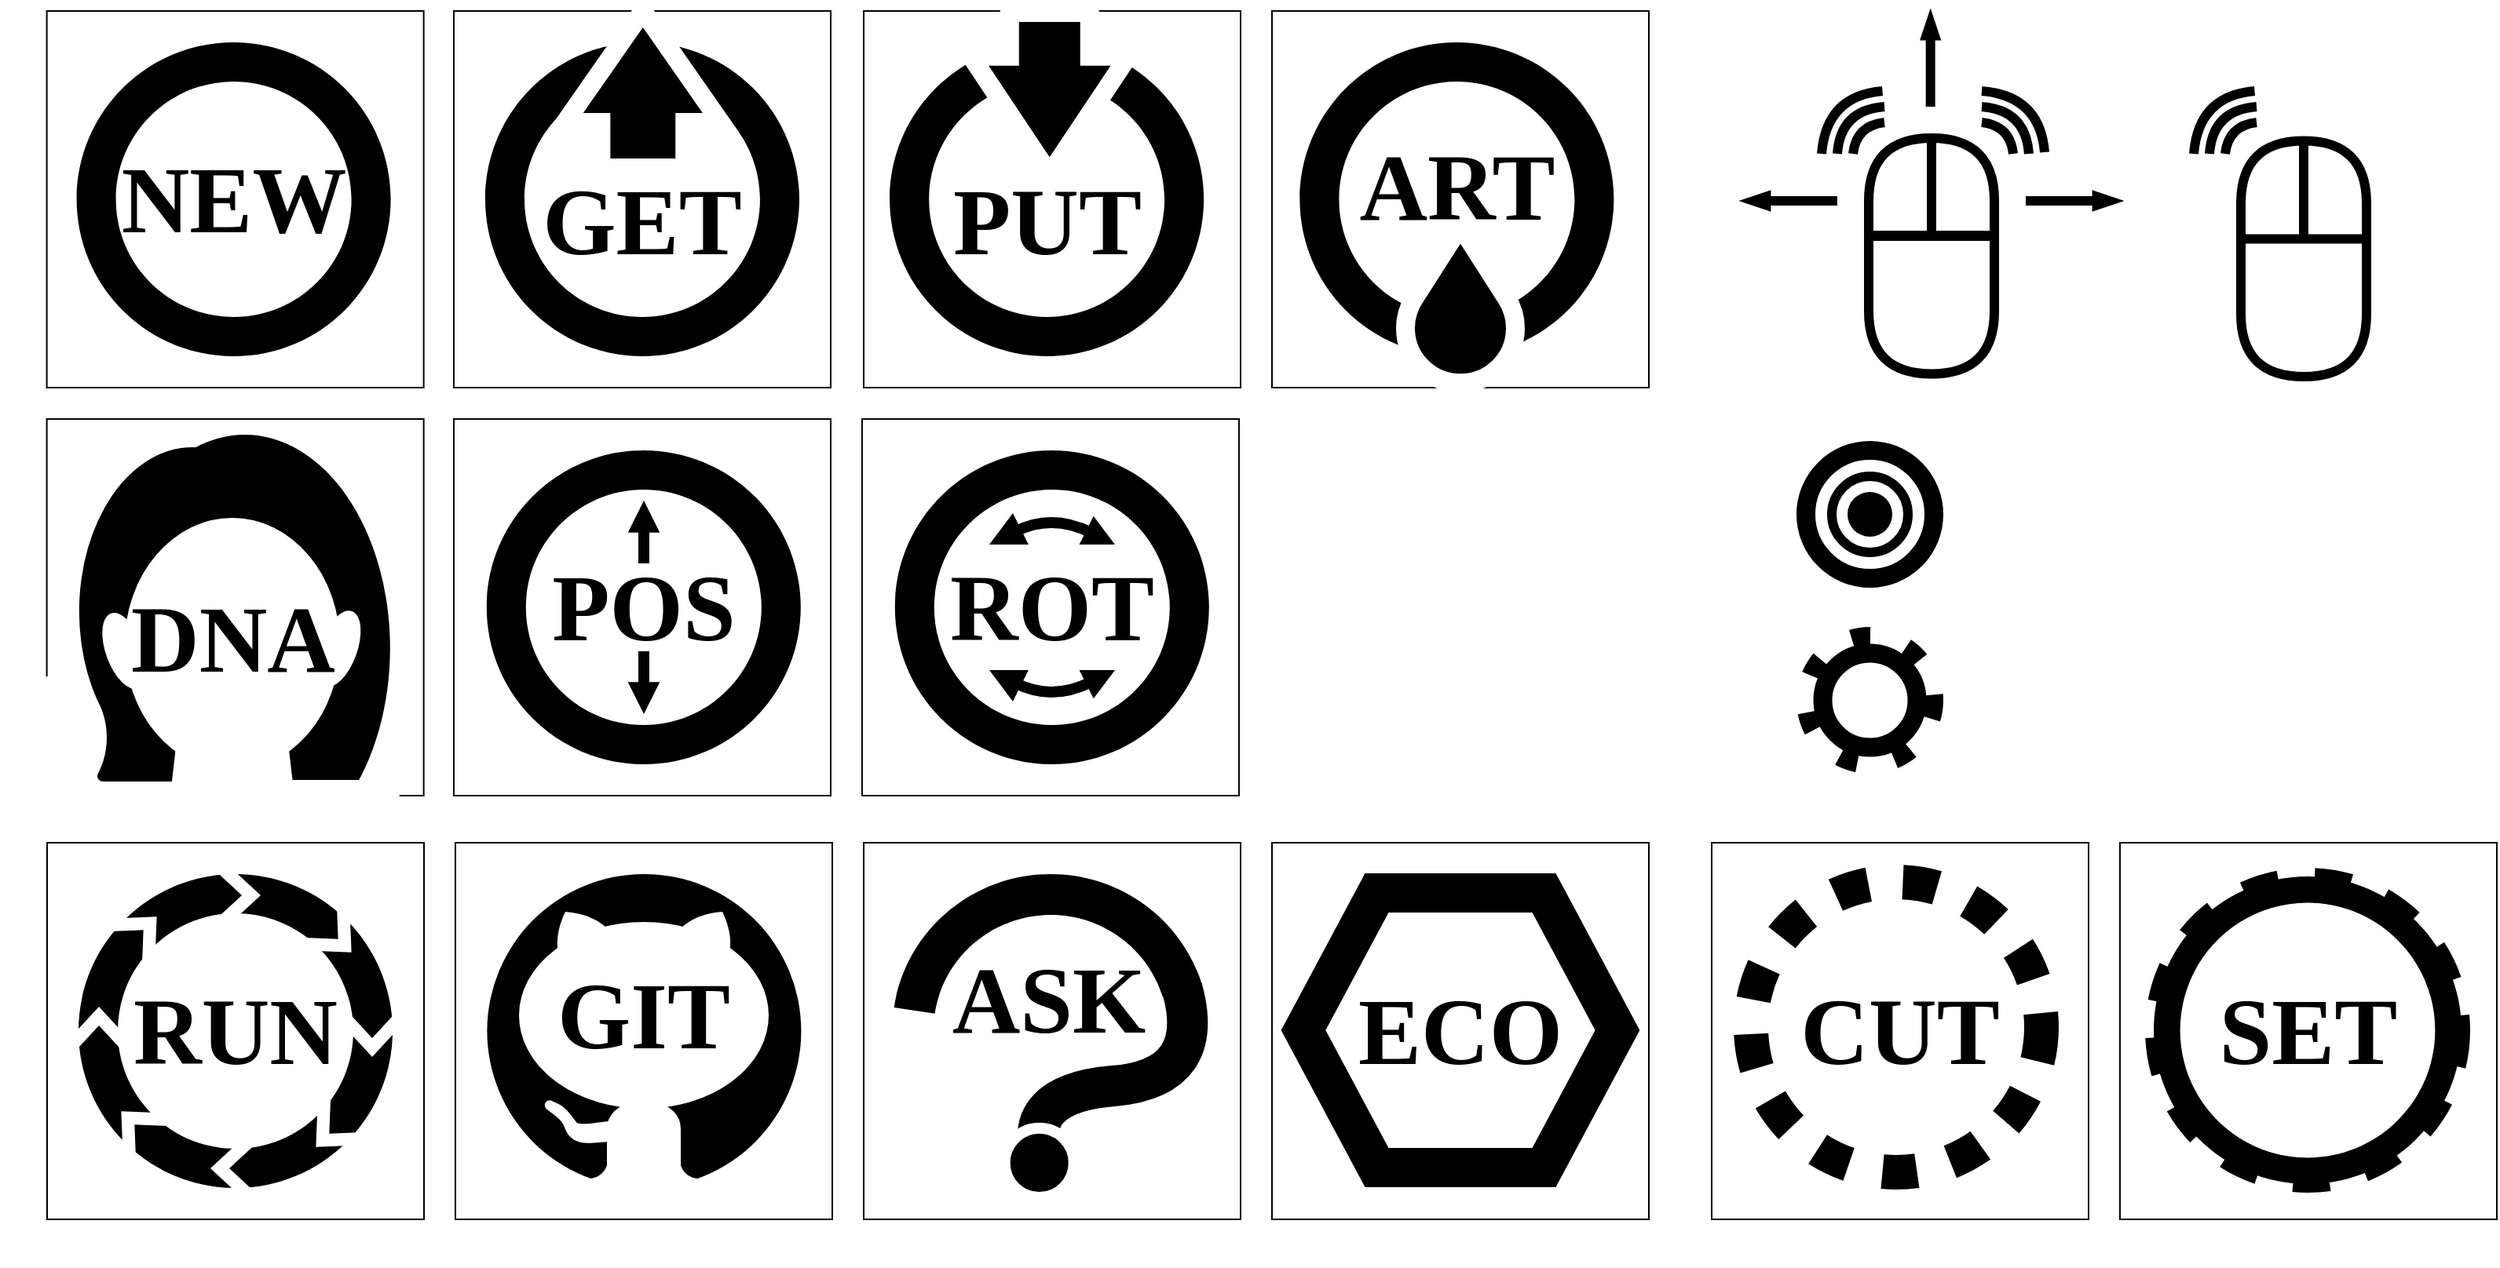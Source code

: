 <mxfile version="23.1.5" type="device">
  <diagram id="iyKAPps9XD8DUqbCGZKK" name="Page-1">
    <mxGraphModel dx="2625" dy="1573" grid="1" gridSize="10" guides="1" tooltips="1" connect="1" arrows="1" fold="1" page="1" pageScale="1" pageWidth="1100" pageHeight="850" math="0" shadow="0">
      <root>
        <mxCell id="0" />
        <mxCell id="1" parent="0" />
        <mxCell id="78xYBILhSkzJX-aCT1t_-176" value="" style="rounded=0;whiteSpace=wrap;html=1;connectable=0;allowArrows=0;" parent="1" vertex="1">
          <mxGeometry x="820" y="570" width="240" height="240" as="geometry" />
        </mxCell>
        <mxCell id="78xYBILhSkzJX-aCT1t_-168" value="" style="rounded=0;whiteSpace=wrap;html=1;connectable=0;allowArrows=0;" parent="1" vertex="1">
          <mxGeometry x="560" y="570" width="240" height="240" as="geometry" />
        </mxCell>
        <mxCell id="78xYBILhSkzJX-aCT1t_-75" value="" style="rounded=0;whiteSpace=wrap;html=1;connectable=0;allowArrows=0;" parent="1" vertex="1">
          <mxGeometry x="298.99" y="300" width="240" height="240" as="geometry" />
        </mxCell>
        <mxCell id="78xYBILhSkzJX-aCT1t_-52" value="" style="rounded=0;whiteSpace=wrap;html=1;" parent="1" vertex="1">
          <mxGeometry x="39.81" y="300" width="240" height="240" as="geometry" />
        </mxCell>
        <mxCell id="aBbHcYBrg9OmGWN5kMYm-117" value="" style="rounded=0;whiteSpace=wrap;html=1;align=center;verticalAlign=middle;fontFamily=Helvetica;fontSize=12;" parent="1" vertex="1">
          <mxGeometry x="560" y="40" width="240" height="240" as="geometry" />
        </mxCell>
        <mxCell id="aBbHcYBrg9OmGWN5kMYm-116" value="" style="rounded=0;whiteSpace=wrap;html=1;align=center;verticalAlign=middle;fontFamily=Helvetica;fontSize=12;" parent="1" vertex="1">
          <mxGeometry x="298.99" y="40" width="240" height="240" as="geometry" />
        </mxCell>
        <mxCell id="aBbHcYBrg9OmGWN5kMYm-115" value="" style="rounded=0;whiteSpace=wrap;html=1;" parent="1" vertex="1">
          <mxGeometry x="39.81" y="40" width="240" height="240" as="geometry" />
        </mxCell>
        <mxCell id="UxLvZluXdFBQYqyu3XN_-2" value="" style="ellipse;whiteSpace=wrap;html=1;aspect=fixed;fillColor=default;" parent="1" vertex="1">
          <mxGeometry x="78.81" y="80" width="160" height="160" as="geometry" />
        </mxCell>
        <mxCell id="UxLvZluXdFBQYqyu3XN_-3" value="" style="ellipse;whiteSpace=wrap;html=1;aspect=fixed;" parent="1" vertex="1">
          <mxGeometry x="339.9" y="80" width="160" height="160" as="geometry" />
        </mxCell>
        <mxCell id="UxLvZluXdFBQYqyu3XN_-4" value="" style="ellipse;whiteSpace=wrap;html=1;aspect=fixed;" parent="1" vertex="1">
          <mxGeometry x="596.57" y="80" width="160" height="160" as="geometry" />
        </mxCell>
        <mxCell id="aBbHcYBrg9OmGWN5kMYm-20" value="" style="verticalLabelPosition=bottom;verticalAlign=top;html=1;shape=mxgraph.basic.donut;dx=25;fillColor=#000000;strokeColor=none;" parent="1" vertex="1">
          <mxGeometry x="58.81" y="60" width="200" height="200" as="geometry" />
        </mxCell>
        <mxCell id="aBbHcYBrg9OmGWN5kMYm-21" value="" style="verticalLabelPosition=bottom;verticalAlign=top;html=1;shape=mxgraph.basic.donut;dx=25;fillColor=#000000;strokeColor=none;" parent="1" vertex="1">
          <mxGeometry x="318.99" y="60" width="200" height="200" as="geometry" />
        </mxCell>
        <mxCell id="aBbHcYBrg9OmGWN5kMYm-22" value="" style="verticalLabelPosition=bottom;verticalAlign=top;html=1;shape=mxgraph.basic.donut;dx=25;fillColor=#000000;strokeColor=none;" parent="1" vertex="1">
          <mxGeometry x="576.57" y="60" width="200" height="200" as="geometry" />
        </mxCell>
        <mxCell id="aBbHcYBrg9OmGWN5kMYm-23" value="" style="html=1;shadow=0;dashed=0;align=center;verticalAlign=middle;shape=mxgraph.arrows2.arrow;dy=0.46;dx=71;direction=north;notch=0;strokeColor=#FFFFFF;fillColor=#000000;strokeWidth=12;" parent="1" vertex="1">
          <mxGeometry x="369.9" y="40" width="99" height="100" as="geometry" />
        </mxCell>
        <mxCell id="aBbHcYBrg9OmGWN5kMYm-24" value="&lt;font style=&quot;font-size: 60px;&quot; face=&quot;Candara&quot;&gt;N&lt;/font&gt;&lt;font style=&quot;font-size: 60px;&quot; face=&quot;Candara&quot;&gt;E&lt;/font&gt;&lt;font style=&quot;font-size: 60px;&quot; face=&quot;Candara&quot;&gt;W&lt;/font&gt;" style="text;html=1;align=center;verticalAlign=middle;whiteSpace=wrap;rounded=0;fontStyle=1;fontSize=60;connectable=0;allowArrows=0;labelBackgroundColor=none;fillColor=none;" parent="1" vertex="1">
          <mxGeometry x="58.81" y="100" width="200" height="120" as="geometry" />
        </mxCell>
        <mxCell id="aBbHcYBrg9OmGWN5kMYm-26" value="&lt;font style=&quot;font-size: 60px;&quot; face=&quot;Candara&quot;&gt;PUT&lt;/font&gt;" style="text;html=1;align=center;verticalAlign=middle;whiteSpace=wrap;rounded=0;fontStyle=1;fontSize=60;connectable=0;allowArrows=0;labelBackgroundColor=none;fillColor=none;labelBorderColor=none;" parent="1" vertex="1">
          <mxGeometry x="576.57" y="114" width="200" height="120" as="geometry" />
        </mxCell>
        <mxCell id="aBbHcYBrg9OmGWN5kMYm-30" value="" style="html=1;shadow=0;dashed=0;align=center;verticalAlign=middle;shape=mxgraph.arrows2.arrow;dy=0.49;dx=75.11;direction=north;notch=0;strokeColor=#FFFFFF;fillColor=#000000;strokeWidth=12;rotation=-180;perimeterSpacing=0;" parent="1" vertex="1">
          <mxGeometry x="628.38" y="41" width="100" height="103" as="geometry" />
        </mxCell>
        <mxCell id="aBbHcYBrg9OmGWN5kMYm-39" value="" style="verticalLabelPosition=bottom;verticalAlign=top;html=1;shape=mxgraph.basic.donut;dx=25;fillColor=#000000;strokeColor=none;" parent="1" vertex="1">
          <mxGeometry x="319.9" y="320" width="200" height="200" as="geometry" />
        </mxCell>
        <mxCell id="aBbHcYBrg9OmGWN5kMYm-40" value="&lt;font style=&quot;font-size: 60px;&quot; face=&quot;Candara&quot;&gt;POS&lt;/font&gt;" style="text;html=1;align=center;verticalAlign=middle;whiteSpace=wrap;rounded=0;fontStyle=1;fontSize=60;connectable=0;allowArrows=0;labelBackgroundColor=none;fillColor=none;labelBorderColor=none;" parent="1" vertex="1">
          <mxGeometry x="320" y="360" width="200" height="120" as="geometry" />
        </mxCell>
        <mxCell id="aBbHcYBrg9OmGWN5kMYm-45" value="&lt;font style=&quot;font-size: 60px;&quot; face=&quot;Candara&quot;&gt;ECO&lt;/font&gt;" style="text;html=1;align=center;verticalAlign=middle;whiteSpace=wrap;rounded=0;fontStyle=1;fontSize=60;connectable=0;allowArrows=0;labelBackgroundColor=none;fillColor=none;labelBorderColor=none;" parent="1" vertex="1">
          <mxGeometry x="840.0" y="629.5" width="200" height="120" as="geometry" />
        </mxCell>
        <mxCell id="aBbHcYBrg9OmGWN5kMYm-92" value="&lt;font style=&quot;font-size: 60px;&quot; face=&quot;Candara&quot;&gt;ASK&lt;/font&gt;" style="text;html=1;align=center;verticalAlign=middle;whiteSpace=wrap;rounded=0;fontStyle=1;fontSize=60;connectable=0;allowArrows=0;labelBackgroundColor=none;fillColor=none;labelBorderColor=none;" parent="1" vertex="1">
          <mxGeometry x="577.5" y="610" width="200" height="120" as="geometry" />
        </mxCell>
        <mxCell id="aBbHcYBrg9OmGWN5kMYm-96" value="" style="verticalLabelPosition=bottom;verticalAlign=top;html=1;shape=mxgraph.basic.partConcEllipse;startAngle=0.774;endAngle=0.203;arcWidth=0.26;fillColor=#000000;strokeColor=none;" parent="1" vertex="1">
          <mxGeometry x="578.19" y="590" width="201.81" height="200" as="geometry" />
        </mxCell>
        <mxCell id="8k7eQHkjQcCItxXl_anq-2" value="" style="shape=delay;whiteSpace=wrap;html=1;rotation=-90;strokeWidth=6;opacity=20;" parent="1" vertex="1">
          <mxGeometry x="1208.75" y="112.25" width="62.5" height="80" as="geometry" />
        </mxCell>
        <mxCell id="8k7eQHkjQcCItxXl_anq-3" value="" style="shape=delay;whiteSpace=wrap;html=1;rotation=90;strokeWidth=6;opacity=20;" parent="1" vertex="1">
          <mxGeometry x="1195.84" y="187.1" width="88.32" height="80" as="geometry" />
        </mxCell>
        <mxCell id="8k7eQHkjQcCItxXl_anq-4" value="" style="endArrow=none;html=1;rounded=0;exitX=1;exitY=0.5;exitDx=0;exitDy=0;entryX=0;entryY=0.5;entryDx=0;entryDy=0;strokeWidth=6;" parent="1" source="8k7eQHkjQcCItxXl_anq-2" target="8k7eQHkjQcCItxXl_anq-2" edge="1">
          <mxGeometry width="50" height="50" relative="1" as="geometry">
            <mxPoint x="1240" y="71" as="sourcePoint" />
            <mxPoint x="1290" y="21" as="targetPoint" />
          </mxGeometry>
        </mxCell>
        <mxCell id="8k7eQHkjQcCItxXl_anq-5" value="" style="endArrow=blockThin;html=1;rounded=0;strokeWidth=6;endSize=2;startSize=2;endFill=1;" parent="1" edge="1">
          <mxGeometry width="50" height="50" relative="1" as="geometry">
            <mxPoint x="1180" y="161" as="sourcePoint" />
            <mxPoint x="1120" y="161" as="targetPoint" />
          </mxGeometry>
        </mxCell>
        <mxCell id="8k7eQHkjQcCItxXl_anq-6" value="" style="endArrow=blockThin;html=1;rounded=0;strokeWidth=6;endSize=2;startSize=2;endFill=1;" parent="1" edge="1">
          <mxGeometry width="50" height="50" relative="1" as="geometry">
            <mxPoint x="1300" y="161" as="sourcePoint" />
            <mxPoint x="1360" y="161" as="targetPoint" />
          </mxGeometry>
        </mxCell>
        <mxCell id="8k7eQHkjQcCItxXl_anq-7" value="" style="endArrow=blockThin;html=1;rounded=0;strokeWidth=6;endSize=2;startSize=2;endFill=1;" parent="1" edge="1">
          <mxGeometry width="50" height="50" relative="1" as="geometry">
            <mxPoint x="1239.33" y="101" as="sourcePoint" />
            <mxPoint x="1239.33" y="41" as="targetPoint" />
          </mxGeometry>
        </mxCell>
        <mxCell id="8k7eQHkjQcCItxXl_anq-8" value="" style="shape=delay;whiteSpace=wrap;html=1;rotation=90;strokeWidth=6;" parent="1" vertex="1">
          <mxGeometry x="1432.84" y="188.85" width="88.32" height="80" as="geometry" />
        </mxCell>
        <mxCell id="8k7eQHkjQcCItxXl_anq-9" value="" style="shape=delay;whiteSpace=wrap;html=1;rotation=-90;strokeWidth=6;" parent="1" vertex="1">
          <mxGeometry x="1445.75" y="114.0" width="62.5" height="80" as="geometry" />
        </mxCell>
        <mxCell id="8k7eQHkjQcCItxXl_anq-10" value="" style="endArrow=none;html=1;rounded=0;exitX=1;exitY=0.5;exitDx=0;exitDy=0;entryX=0;entryY=0.5;entryDx=0;entryDy=0;strokeWidth=6;" parent="1" source="8k7eQHkjQcCItxXl_anq-9" target="8k7eQHkjQcCItxXl_anq-9" edge="1">
          <mxGeometry width="50" height="50" relative="1" as="geometry">
            <mxPoint x="1477" y="72.75" as="sourcePoint" />
            <mxPoint x="1527" y="22.75" as="targetPoint" />
          </mxGeometry>
        </mxCell>
        <mxCell id="8k7eQHkjQcCItxXl_anq-16" value="" style="group" parent="1" vertex="1" connectable="0">
          <mxGeometry x="1173" y="94" width="19" height="19" as="geometry" />
        </mxCell>
        <mxCell id="8k7eQHkjQcCItxXl_anq-11" value="" style="endArrow=none;html=1;rounded=0;curved=1;strokeWidth=6;" parent="8k7eQHkjQcCItxXl_anq-16" edge="1">
          <mxGeometry width="50" height="50" relative="1" as="geometry">
            <mxPoint x="7" y="37" as="sourcePoint" />
            <mxPoint x="37" y="7" as="targetPoint" />
            <Array as="points">
              <mxPoint x="9" y="9" />
            </Array>
          </mxGeometry>
        </mxCell>
        <mxCell id="8k7eQHkjQcCItxXl_anq-12" value="" style="endArrow=none;html=1;rounded=0;curved=1;strokeWidth=6;" parent="8k7eQHkjQcCItxXl_anq-16" edge="1">
          <mxGeometry width="50" height="50" relative="1" as="geometry">
            <mxPoint x="-3" y="37" as="sourcePoint" />
            <mxPoint x="35.75" y="-3" as="targetPoint" />
            <Array as="points">
              <mxPoint />
            </Array>
          </mxGeometry>
        </mxCell>
        <mxCell id="8k7eQHkjQcCItxXl_anq-13" value="" style="endArrow=none;html=1;rounded=0;curved=1;strokeWidth=6;" parent="8k7eQHkjQcCItxXl_anq-16" edge="1">
          <mxGeometry width="50" height="50" relative="1" as="geometry">
            <mxPoint x="17" y="37" as="sourcePoint" />
            <mxPoint x="37" y="17" as="targetPoint" />
            <Array as="points">
              <mxPoint x="19" y="19" />
            </Array>
          </mxGeometry>
        </mxCell>
        <mxCell id="8k7eQHkjQcCItxXl_anq-17" value="" style="group" parent="1" vertex="1" connectable="0">
          <mxGeometry x="1410" y="94.0" width="19" height="19" as="geometry" />
        </mxCell>
        <mxCell id="8k7eQHkjQcCItxXl_anq-18" value="" style="endArrow=none;html=1;rounded=0;curved=1;strokeWidth=6;" parent="8k7eQHkjQcCItxXl_anq-17" edge="1">
          <mxGeometry width="50" height="50" relative="1" as="geometry">
            <mxPoint x="7" y="37" as="sourcePoint" />
            <mxPoint x="37" y="7" as="targetPoint" />
            <Array as="points">
              <mxPoint x="9" y="9" />
            </Array>
          </mxGeometry>
        </mxCell>
        <mxCell id="8k7eQHkjQcCItxXl_anq-19" value="" style="endArrow=none;html=1;rounded=0;curved=1;strokeWidth=6;" parent="8k7eQHkjQcCItxXl_anq-17" edge="1">
          <mxGeometry width="50" height="50" relative="1" as="geometry">
            <mxPoint x="-3" y="37" as="sourcePoint" />
            <mxPoint x="35.75" y="-3" as="targetPoint" />
            <Array as="points">
              <mxPoint />
            </Array>
          </mxGeometry>
        </mxCell>
        <mxCell id="8k7eQHkjQcCItxXl_anq-20" value="" style="endArrow=none;html=1;rounded=0;curved=1;strokeWidth=6;" parent="8k7eQHkjQcCItxXl_anq-17" edge="1">
          <mxGeometry width="50" height="50" relative="1" as="geometry">
            <mxPoint x="17" y="37" as="sourcePoint" />
            <mxPoint x="37" y="17" as="targetPoint" />
            <Array as="points">
              <mxPoint x="19" y="19" />
            </Array>
          </mxGeometry>
        </mxCell>
        <mxCell id="8k7eQHkjQcCItxXl_anq-21" value="" style="group;rotation=90;" parent="1" vertex="1" connectable="0">
          <mxGeometry x="1290" y="94" width="19" height="19" as="geometry" />
        </mxCell>
        <mxCell id="8k7eQHkjQcCItxXl_anq-22" value="" style="endArrow=none;html=1;rounded=0;curved=1;strokeWidth=6;" parent="8k7eQHkjQcCItxXl_anq-21" edge="1">
          <mxGeometry width="50" height="50" relative="1" as="geometry">
            <mxPoint x="-18" y="7" as="sourcePoint" />
            <mxPoint x="12" y="37" as="targetPoint" />
            <Array as="points">
              <mxPoint x="10" y="9" />
            </Array>
          </mxGeometry>
        </mxCell>
        <mxCell id="8k7eQHkjQcCItxXl_anq-23" value="" style="endArrow=none;html=1;rounded=0;curved=1;strokeWidth=6;" parent="8k7eQHkjQcCItxXl_anq-21" edge="1">
          <mxGeometry width="50" height="50" relative="1" as="geometry">
            <mxPoint x="-18" y="-3" as="sourcePoint" />
            <mxPoint x="22" y="36" as="targetPoint" />
            <Array as="points">
              <mxPoint x="19" />
            </Array>
          </mxGeometry>
        </mxCell>
        <mxCell id="8k7eQHkjQcCItxXl_anq-24" value="" style="endArrow=none;html=1;rounded=0;curved=1;strokeWidth=6;" parent="8k7eQHkjQcCItxXl_anq-21" edge="1">
          <mxGeometry width="50" height="50" relative="1" as="geometry">
            <mxPoint x="-18" y="17" as="sourcePoint" />
            <mxPoint x="2" y="37" as="targetPoint" />
            <Array as="points">
              <mxPoint y="19" />
            </Array>
          </mxGeometry>
        </mxCell>
        <mxCell id="D4bUz6gg68zLLNg5UAdJ-1" value="" style="rounded=0;whiteSpace=wrap;html=1;align=center;verticalAlign=middle;fontFamily=Helvetica;fontSize=12;" parent="1" vertex="1">
          <mxGeometry x="820" y="40" width="240" height="240" as="geometry" />
        </mxCell>
        <mxCell id="D4bUz6gg68zLLNg5UAdJ-2" value="" style="ellipse;whiteSpace=wrap;html=1;aspect=fixed;" parent="1" vertex="1">
          <mxGeometry x="857.69" y="80" width="160" height="160" as="geometry" />
        </mxCell>
        <mxCell id="D4bUz6gg68zLLNg5UAdJ-3" value="" style="verticalLabelPosition=bottom;verticalAlign=top;html=1;shape=mxgraph.basic.donut;dx=25;fillColor=#000000;strokeColor=none;" parent="1" vertex="1">
          <mxGeometry x="837.69" y="60" width="200" height="200" as="geometry" />
        </mxCell>
        <mxCell id="aBbHcYBrg9OmGWN5kMYm-25" value="&lt;font style=&quot;font-size: 60px;&quot; face=&quot;Candara&quot;&gt;G&lt;/font&gt;&lt;font style=&quot;font-size: 60px;&quot; face=&quot;Candara&quot;&gt;E&lt;/font&gt;&lt;font style=&quot;font-size: 60px;&quot; face=&quot;Candara&quot;&gt;T&lt;/font&gt;" style="text;html=1;align=center;verticalAlign=middle;whiteSpace=wrap;rounded=0;fontStyle=1;fontSize=60;connectable=0;allowArrows=0;labelBackgroundColor=none;fillColor=none;labelBorderColor=none;" parent="1" vertex="1">
          <mxGeometry x="319.4" y="114" width="200" height="120" as="geometry" />
        </mxCell>
        <mxCell id="78xYBILhSkzJX-aCT1t_-4" value="" style="shape=delay;whiteSpace=wrap;html=1;rotation=-90;strokeWidth=6;fillColor=none;" parent="1" vertex="1">
          <mxGeometry x="1208.75" y="112.25" width="62.5" height="80" as="geometry" />
        </mxCell>
        <mxCell id="78xYBILhSkzJX-aCT1t_-5" value="" style="shape=delay;whiteSpace=wrap;html=1;rotation=90;strokeWidth=6;fillColor=none;" parent="1" vertex="1">
          <mxGeometry x="1195.84" y="187.1" width="88.32" height="80" as="geometry" />
        </mxCell>
        <mxCell id="78xYBILhSkzJX-aCT1t_-74" value="" style="group" parent="1" vertex="1" connectable="0">
          <mxGeometry x="16.0" y="310" width="248.41" height="275" as="geometry" />
        </mxCell>
        <mxCell id="78xYBILhSkzJX-aCT1t_-58" value="" style="ellipse;whiteSpace=wrap;html=1;strokeColor=none;fillColor=#000000;rotation=0;" parent="78xYBILhSkzJX-aCT1t_-74" vertex="1">
          <mxGeometry x="57.41" width="185" height="272" as="geometry" />
        </mxCell>
        <mxCell id="78xYBILhSkzJX-aCT1t_-59" value="" style="ellipse;whiteSpace=wrap;html=1;strokeColor=none;fillColor=#000000;rotation=0;" parent="78xYBILhSkzJX-aCT1t_-74" vertex="1">
          <mxGeometry x="44.41" y="8" width="144" height="209" as="geometry" />
        </mxCell>
        <mxCell id="78xYBILhSkzJX-aCT1t_-60" value="" style="group" parent="78xYBILhSkzJX-aCT1t_-74" vertex="1" connectable="0">
          <mxGeometry x="45.511" y="14.188" width="181.301" height="115.623" as="geometry" />
        </mxCell>
        <mxCell id="78xYBILhSkzJX-aCT1t_-61" value="" style="ellipse;whiteSpace=wrap;html=1;strokeColor=none;fillColor=#000000;rotation=40;" parent="78xYBILhSkzJX-aCT1t_-60" vertex="1">
          <mxGeometry x="24.789" y="8.862" width="35.36" height="90" as="geometry" />
        </mxCell>
        <mxCell id="78xYBILhSkzJX-aCT1t_-62" value="" style="ellipse;whiteSpace=wrap;html=1;strokeColor=none;fillColor=#000000;rotation=-57.5;" parent="78xYBILhSkzJX-aCT1t_-60" vertex="1">
          <mxGeometry x="84.899" y="-8.188" width="53" height="132" as="geometry" />
        </mxCell>
        <mxCell id="78xYBILhSkzJX-aCT1t_-63" value="" style="rounded=0;whiteSpace=wrap;html=1;strokeColor=none;" parent="78xYBILhSkzJX-aCT1t_-74" vertex="1">
          <mxGeometry x="39" y="220" width="209.41" height="55" as="geometry" />
        </mxCell>
        <mxCell id="78xYBILhSkzJX-aCT1t_-64" value="" style="verticalLabelPosition=bottom;verticalAlign=middle;html=1;shape=mxgraph.basic.acute_triangle;dx=0.5;align=center;fontFamily=Helvetica;fontSize=12;fontColor=default;fillColor=#000000;strokeColor=none;" parent="78xYBILhSkzJX-aCT1t_-74" vertex="1">
          <mxGeometry x="43" y="85" width="73.41" height="136" as="geometry" />
        </mxCell>
        <mxCell id="78xYBILhSkzJX-aCT1t_-65" value="" style="group" parent="78xYBILhSkzJX-aCT1t_-74" vertex="1" connectable="0">
          <mxGeometry x="53.412" y="53" width="187.908" height="161" as="geometry" />
        </mxCell>
        <mxCell id="78xYBILhSkzJX-aCT1t_-66" value="" style="ellipse;whiteSpace=wrap;html=1;strokeColor=none;fillColor=#FFFFFF;" parent="78xYBILhSkzJX-aCT1t_-65" vertex="1">
          <mxGeometry x="19.998" width="137" height="161" as="geometry" />
        </mxCell>
        <mxCell id="78xYBILhSkzJX-aCT1t_-67" value="" style="ellipse;whiteSpace=wrap;html=1;strokeColor=none;fillColor=#FFFFFF;rotation=-20;" parent="78xYBILhSkzJX-aCT1t_-65" vertex="1">
          <mxGeometry x="7.998" y="59.32" width="24" height="51" as="geometry" />
        </mxCell>
        <mxCell id="78xYBILhSkzJX-aCT1t_-68" value="" style="ellipse;whiteSpace=wrap;html=1;strokeColor=none;fillColor=#FFFFFF;rotation=20;" parent="78xYBILhSkzJX-aCT1t_-65" vertex="1">
          <mxGeometry x="143.998" y="58" width="24" height="51" as="geometry" />
        </mxCell>
        <mxCell id="aBbHcYBrg9OmGWN5kMYm-57" value="&lt;font style=&quot;font-size: 60px;&quot; face=&quot;Candara&quot;&gt;DNA&lt;/font&gt;" style="text;html=1;align=center;verticalAlign=middle;whiteSpace=wrap;rounded=0;fontStyle=1;fontSize=60;connectable=0;allowArrows=0;labelBackgroundColor=none;fillColor=none;labelBorderColor=none;" parent="78xYBILhSkzJX-aCT1t_-65" vertex="1">
          <mxGeometry x="-10.902" y="17" width="198.81" height="120" as="geometry" />
        </mxCell>
        <mxCell id="78xYBILhSkzJX-aCT1t_-69" value="" style="shape=trapezoid;perimeter=trapezoidPerimeter;whiteSpace=wrap;html=1;fixedSize=1;size=7;strokeColor=none;" parent="78xYBILhSkzJX-aCT1t_-74" vertex="1">
          <mxGeometry x="100.41" y="187" width="83" height="60" as="geometry" />
        </mxCell>
        <mxCell id="78xYBILhSkzJX-aCT1t_-71" value="" style="rounded=0;whiteSpace=wrap;html=1;strokeColor=none;rotation=55;fillColor=#FFFFFF;" parent="78xYBILhSkzJX-aCT1t_-74" vertex="1">
          <mxGeometry x="42" y="215" width="19.59" height="16" as="geometry" />
        </mxCell>
        <mxCell id="78xYBILhSkzJX-aCT1t_-70" value="" style="ellipse;whiteSpace=wrap;html=1;rotation=0;strokeColor=none;fillColor=#FFFFFF;" parent="78xYBILhSkzJX-aCT1t_-74" vertex="1">
          <mxGeometry y="153" width="62" height="80" as="geometry" />
        </mxCell>
        <mxCell id="78xYBILhSkzJX-aCT1t_-72" value="" style="ellipse;whiteSpace=wrap;html=1;fillColor=#000000;strokeColor=none;rotation=0;" parent="78xYBILhSkzJX-aCT1t_-74" vertex="1">
          <mxGeometry x="56" y="214" width="7" height="7" as="geometry" />
        </mxCell>
        <mxCell id="78xYBILhSkzJX-aCT1t_-76" value="" style="rounded=0;whiteSpace=wrap;html=1;" parent="1" vertex="1">
          <mxGeometry x="1100" y="570" width="240" height="240" as="geometry" />
        </mxCell>
        <mxCell id="aBbHcYBrg9OmGWN5kMYm-89" value="" style="ellipse;whiteSpace=wrap;html=1;aspect=fixed;fillColor=none;strokeWidth=22;dashed=1;dashPattern=1 1;shadow=0;perimeterSpacing=0;" parent="1" vertex="1">
          <mxGeometry x="1125" y="595" width="185" height="185" as="geometry" />
        </mxCell>
        <mxCell id="aBbHcYBrg9OmGWN5kMYm-84" value="&lt;font style=&quot;font-size: 60px;&quot; face=&quot;Candara&quot;&gt;CUT&lt;/font&gt;" style="text;html=1;align=center;verticalAlign=middle;whiteSpace=wrap;rounded=0;fontStyle=1;fontSize=60;connectable=0;allowArrows=0;labelBackgroundColor=none;fillColor=none;labelBorderColor=none;" parent="1" vertex="1">
          <mxGeometry x="1120" y="630" width="200" height="120" as="geometry" />
        </mxCell>
        <mxCell id="78xYBILhSkzJX-aCT1t_-77" value="" style="rounded=0;whiteSpace=wrap;html=1;" parent="1" vertex="1">
          <mxGeometry x="40" y="570" width="240" height="240" as="geometry" />
        </mxCell>
        <mxCell id="aBbHcYBrg9OmGWN5kMYm-33" value="&lt;font face=&quot;Candara&quot;&gt;RUN&lt;/font&gt;" style="text;html=1;align=center;verticalAlign=middle;whiteSpace=wrap;rounded=0;fontStyle=1;fontSize=60;connectable=0;allowArrows=0;labelBackgroundColor=none;fillColor=none;" parent="1" vertex="1">
          <mxGeometry x="60" y="630" width="200" height="120" as="geometry" />
        </mxCell>
        <mxCell id="78xYBILhSkzJX-aCT1t_-137" value="" style="verticalLabelPosition=bottom;verticalAlign=top;html=1;shape=mxgraph.basic.donut;dx=25;fillColor=#000000;strokeColor=none;" parent="1" vertex="1">
          <mxGeometry x="60" y="590" width="200" height="200" as="geometry" />
        </mxCell>
        <mxCell id="78xYBILhSkzJX-aCT1t_-145" value="" style="group" parent="1" vertex="1" connectable="0">
          <mxGeometry x="54.5" y="585" width="211" height="211" as="geometry" />
        </mxCell>
        <mxCell id="78xYBILhSkzJX-aCT1t_-141" value="" style="group" parent="78xYBILhSkzJX-aCT1t_-145" vertex="1" connectable="0">
          <mxGeometry x="89.5" width="32" height="211" as="geometry" />
        </mxCell>
        <mxCell id="78xYBILhSkzJX-aCT1t_-139" value="" style="shape=step;perimeter=stepPerimeter;whiteSpace=wrap;html=1;fixedSize=1;strokeColor=none;" parent="78xYBILhSkzJX-aCT1t_-141" vertex="1">
          <mxGeometry width="32" height="37" as="geometry" />
        </mxCell>
        <mxCell id="78xYBILhSkzJX-aCT1t_-140" value="" style="shape=step;perimeter=stepPerimeter;whiteSpace=wrap;html=1;fixedSize=1;strokeColor=none;flipH=1;" parent="78xYBILhSkzJX-aCT1t_-141" vertex="1">
          <mxGeometry y="174" width="32" height="37" as="geometry" />
        </mxCell>
        <mxCell id="78xYBILhSkzJX-aCT1t_-142" value="" style="group;rotation=90;" parent="78xYBILhSkzJX-aCT1t_-145" vertex="1" connectable="0">
          <mxGeometry x="89.5" width="32" height="211" as="geometry" />
        </mxCell>
        <mxCell id="78xYBILhSkzJX-aCT1t_-143" value="" style="shape=step;perimeter=stepPerimeter;whiteSpace=wrap;html=1;fixedSize=1;strokeColor=none;rotation=90;" parent="78xYBILhSkzJX-aCT1t_-142" vertex="1">
          <mxGeometry x="87" y="87" width="32" height="37" as="geometry" />
        </mxCell>
        <mxCell id="78xYBILhSkzJX-aCT1t_-144" value="" style="shape=step;perimeter=stepPerimeter;whiteSpace=wrap;html=1;fixedSize=1;strokeColor=none;flipH=1;rotation=90;" parent="78xYBILhSkzJX-aCT1t_-142" vertex="1">
          <mxGeometry x="-87" y="87" width="32" height="37" as="geometry" />
        </mxCell>
        <mxCell id="78xYBILhSkzJX-aCT1t_-146" value="" style="group;rotation=45;" parent="1" vertex="1" connectable="0">
          <mxGeometry x="54.5" y="585" width="211" height="211" as="geometry" />
        </mxCell>
        <mxCell id="78xYBILhSkzJX-aCT1t_-147" value="" style="group;rotation=45;" parent="78xYBILhSkzJX-aCT1t_-146" vertex="1" connectable="0">
          <mxGeometry x="90" width="32" height="211" as="geometry" />
        </mxCell>
        <mxCell id="78xYBILhSkzJX-aCT1t_-148" value="" style="shape=step;perimeter=stepPerimeter;whiteSpace=wrap;html=1;fixedSize=1;strokeColor=none;rotation=45;" parent="78xYBILhSkzJX-aCT1t_-147" vertex="1">
          <mxGeometry x="62" y="25" width="32" height="37" as="geometry" />
        </mxCell>
        <mxCell id="78xYBILhSkzJX-aCT1t_-149" value="" style="shape=step;perimeter=stepPerimeter;whiteSpace=wrap;html=1;fixedSize=1;strokeColor=none;flipH=1;rotation=45;" parent="78xYBILhSkzJX-aCT1t_-147" vertex="1">
          <mxGeometry x="-62" y="149" width="32" height="37" as="geometry" />
        </mxCell>
        <mxCell id="78xYBILhSkzJX-aCT1t_-150" value="" style="group;rotation=135;" parent="78xYBILhSkzJX-aCT1t_-146" vertex="1" connectable="0">
          <mxGeometry x="90" width="32" height="211" as="geometry" />
        </mxCell>
        <mxCell id="78xYBILhSkzJX-aCT1t_-151" value="" style="shape=step;perimeter=stepPerimeter;whiteSpace=wrap;html=1;fixedSize=1;strokeColor=none;rotation=135;" parent="78xYBILhSkzJX-aCT1t_-150" vertex="1">
          <mxGeometry x="62" y="149" width="32" height="37" as="geometry" />
        </mxCell>
        <mxCell id="78xYBILhSkzJX-aCT1t_-152" value="" style="shape=step;perimeter=stepPerimeter;whiteSpace=wrap;html=1;fixedSize=1;strokeColor=none;flipH=1;rotation=135;" parent="78xYBILhSkzJX-aCT1t_-150" vertex="1">
          <mxGeometry x="-62" y="25" width="32" height="37" as="geometry" />
        </mxCell>
        <mxCell id="78xYBILhSkzJX-aCT1t_-153" value="" style="rounded=0;whiteSpace=wrap;html=1;" parent="1" vertex="1">
          <mxGeometry x="300" y="570" width="240" height="240" as="geometry" />
        </mxCell>
        <mxCell id="78xYBILhSkzJX-aCT1t_-154" value="" style="group" parent="1" vertex="1" connectable="0">
          <mxGeometry x="320" y="590" width="200.19" height="214" as="geometry" />
        </mxCell>
        <mxCell id="aBbHcYBrg9OmGWN5kMYm-105" value="" style="ellipse;whiteSpace=wrap;html=1;aspect=fixed;fillColor=#000000;strokeColor=none;allowArrows=0;connectable=0;" parent="78xYBILhSkzJX-aCT1t_-154" vertex="1">
          <mxGeometry x="0.19" width="200" height="200" as="geometry" />
        </mxCell>
        <mxCell id="aBbHcYBrg9OmGWN5kMYm-106" value="" style="ellipse;whiteSpace=wrap;html=1;" parent="78xYBILhSkzJX-aCT1t_-154" vertex="1">
          <mxGeometry x="20" y="30" width="160" height="120" as="geometry" />
        </mxCell>
        <mxCell id="aBbHcYBrg9OmGWN5kMYm-107" value="" style="whiteSpace=wrap;html=1;shape=mxgraph.basic.pointed_oval;rotation=-30;strokeColor=none;" parent="78xYBILhSkzJX-aCT1t_-154" vertex="1">
          <mxGeometry x="40" y="20" width="50" height="60" as="geometry" />
        </mxCell>
        <mxCell id="aBbHcYBrg9OmGWN5kMYm-108" value="" style="whiteSpace=wrap;html=1;shape=mxgraph.basic.pointed_oval;rotation=30;strokeColor=none;" parent="78xYBILhSkzJX-aCT1t_-154" vertex="1">
          <mxGeometry x="110" y="20" width="50" height="60" as="geometry" />
        </mxCell>
        <mxCell id="aBbHcYBrg9OmGWN5kMYm-109" value="" style="rounded=1;whiteSpace=wrap;html=1;strokeColor=#FFFFFF;strokeWidth=7;arcSize=31;connectable=0;allowArrows=0;" parent="78xYBILhSkzJX-aCT1t_-154" vertex="1">
          <mxGeometry x="80" y="150" width="40" height="50" as="geometry" />
        </mxCell>
        <mxCell id="aBbHcYBrg9OmGWN5kMYm-110" value="" style="verticalLabelPosition=bottom;verticalAlign=top;html=1;shape=mxgraph.basic.plaque;dx=6;whiteSpace=wrap;strokeColor=none;connectable=0;allowArrows=0;" parent="78xYBILhSkzJX-aCT1t_-154" vertex="1">
          <mxGeometry x="65" y="182" width="70" height="32" as="geometry" />
        </mxCell>
        <mxCell id="aBbHcYBrg9OmGWN5kMYm-100" value="&lt;font style=&quot;font-size: 60px;&quot; face=&quot;Candara&quot;&gt;GIT&lt;/font&gt;" style="text;html=1;align=center;verticalAlign=middle;whiteSpace=wrap;rounded=0;fontStyle=1;fontSize=60;connectable=0;allowArrows=0;labelBackgroundColor=none;fillColor=none;labelBorderColor=none;" parent="78xYBILhSkzJX-aCT1t_-154" vertex="1">
          <mxGeometry y="30" width="200" height="120" as="geometry" />
        </mxCell>
        <mxCell id="aBbHcYBrg9OmGWN5kMYm-111" value="" style="endArrow=none;html=1;rounded=1;curved=0;strokeColor=#FFFFFF;strokeWidth=6;" parent="78xYBILhSkzJX-aCT1t_-154" edge="1">
          <mxGeometry width="50" height="50" relative="1" as="geometry">
            <mxPoint x="86" y="167" as="sourcePoint" />
            <mxPoint x="82" y="160" as="targetPoint" />
            <Array as="points">
              <mxPoint x="56" y="169" />
              <mxPoint x="50" y="155" />
              <mxPoint x="38" y="146" />
              <mxPoint x="48" y="151" />
              <mxPoint x="57" y="163" />
            </Array>
          </mxGeometry>
        </mxCell>
        <mxCell id="aBbHcYBrg9OmGWN5kMYm-112" value="" style="endArrow=none;html=1;rounded=0;strokeColor=#FFFFFF;strokeWidth=5;" parent="78xYBILhSkzJX-aCT1t_-154" edge="1">
          <mxGeometry width="50" height="50" relative="1" as="geometry">
            <mxPoint x="54" y="162" as="sourcePoint" />
            <mxPoint x="84" y="164" as="targetPoint" />
            <Array as="points">
              <mxPoint x="63" y="165" />
            </Array>
          </mxGeometry>
        </mxCell>
        <mxCell id="D4bUz6gg68zLLNg5UAdJ-6" value="" style="verticalLabelPosition=bottom;verticalAlign=middle;html=1;shape=mxgraph.basic.drop;shadow=0;dashed=0;strokeColor=#FFFFFF;strokeWidth=12;align=center;fontFamily=Helvetica;fontSize=12;fontColor=default;fillColor=#000000;" parent="1" vertex="1">
          <mxGeometry x="905" y="177.1" width="70" height="100" as="geometry" />
        </mxCell>
        <mxCell id="D4bUz6gg68zLLNg5UAdJ-4" value="&lt;font style=&quot;font-size: 60px;&quot; face=&quot;Candara&quot;&gt;ART&lt;/font&gt;" style="text;html=1;align=center;verticalAlign=middle;whiteSpace=wrap;rounded=0;fontStyle=1;fontSize=60;connectable=0;allowArrows=0;labelBackgroundColor=none;fillColor=none;labelBorderColor=none;" parent="1" vertex="1">
          <mxGeometry x="837.69" y="92.25" width="200" height="120" as="geometry" />
        </mxCell>
        <mxCell id="78xYBILhSkzJX-aCT1t_-170" value="" style="endArrow=none;html=1;rounded=0;curved=1;strokeWidth=26;strokeColor=#000000;exitX=0.919;exitY=0.363;exitDx=0;exitDy=0;exitPerimeter=0;" parent="1" edge="1">
          <mxGeometry width="50" height="50" relative="1" as="geometry">
            <mxPoint x="762.653" y="662.6" as="sourcePoint" />
            <mxPoint x="674" y="773" as="targetPoint" />
            <Array as="points">
              <mxPoint x="779" y="720" />
              <mxPoint x="659" y="730" />
            </Array>
          </mxGeometry>
        </mxCell>
        <mxCell id="aBbHcYBrg9OmGWN5kMYm-98" value="" style="ellipse;whiteSpace=wrap;html=1;aspect=fixed;strokeWidth=7;fillColor=#000000;strokeColor=#FFFFFF;" parent="1" vertex="1">
          <mxGeometry x="649.81" y="751.93" width="44.07" height="44.07" as="geometry" />
        </mxCell>
        <mxCell id="78xYBILhSkzJX-aCT1t_-171" value="" style="rounded=0;whiteSpace=wrap;html=1;" parent="1" vertex="1">
          <mxGeometry x="1360" y="570" width="240" height="240" as="geometry" />
        </mxCell>
        <mxCell id="78xYBILhSkzJX-aCT1t_-172" value="" style="ellipse;whiteSpace=wrap;html=1;aspect=fixed;fillColor=none;strokeWidth=22;dashed=1;dashPattern=1 1;shadow=0;perimeterSpacing=0;" parent="1" vertex="1">
          <mxGeometry x="1387" y="597" width="185" height="185" as="geometry" />
        </mxCell>
        <mxCell id="78xYBILhSkzJX-aCT1t_-173" value="&lt;font style=&quot;font-size: 60px;&quot; face=&quot;Candara&quot;&gt;SET&lt;/font&gt;" style="text;html=1;align=center;verticalAlign=middle;whiteSpace=wrap;rounded=0;fontStyle=1;fontSize=60;connectable=0;allowArrows=0;labelBackgroundColor=none;fillColor=none;labelBorderColor=none;" parent="1" vertex="1">
          <mxGeometry x="1379.5" y="629.5" width="200" height="120" as="geometry" />
        </mxCell>
        <mxCell id="78xYBILhSkzJX-aCT1t_-175" value="" style="verticalLabelPosition=bottom;verticalAlign=top;html=1;shape=mxgraph.basic.donut;dx=16.81;fillColor=#000000;strokeColor=none;" parent="1" vertex="1">
          <mxGeometry x="1381.5" y="591.5" width="196" height="196" as="geometry" />
        </mxCell>
        <mxCell id="78xYBILhSkzJX-aCT1t_-178" value="" style="shape=hexagon;perimeter=hexagonPerimeter2;whiteSpace=wrap;html=1;fixedSize=1;strokeWidth=25;fillColor=none;strokeColor=#000000;size=46.76;" parent="1" vertex="1">
          <mxGeometry x="840" y="602" width="200" height="175" as="geometry" />
        </mxCell>
        <mxCell id="26cSpuRIWaqAvBiOskhf-23" value="" style="ellipse;whiteSpace=wrap;html=1;aspect=fixed;strokeWidth=12;" parent="1" vertex="1">
          <mxGeometry x="1160" y="320" width="81.5" height="81.5" as="geometry" />
        </mxCell>
        <mxCell id="26cSpuRIWaqAvBiOskhf-24" value="" style="ellipse;whiteSpace=wrap;html=1;aspect=fixed;strokeWidth=6;" parent="1" vertex="1">
          <mxGeometry x="1176.5" y="336.5" width="48.5" height="48.5" as="geometry" />
        </mxCell>
        <mxCell id="26cSpuRIWaqAvBiOskhf-25" value="" style="ellipse;whiteSpace=wrap;html=1;aspect=fixed;strokeWidth=6;strokeColor=none;fillColor=#000000;" parent="1" vertex="1">
          <mxGeometry x="1186.5" y="346.5" width="28.5" height="28.5" as="geometry" />
        </mxCell>
        <mxCell id="B34mTxc731GCf9uKJf9y-1" value="" style="endArrow=block;html=1;rounded=0;strokeWidth=7;startSize=4;endSize=2;endFill=1;" edge="1" parent="1">
          <mxGeometry width="50" height="50" relative="1" as="geometry">
            <mxPoint x="420" y="448" as="sourcePoint" />
            <mxPoint x="420" y="488" as="targetPoint" />
          </mxGeometry>
        </mxCell>
        <mxCell id="B34mTxc731GCf9uKJf9y-2" value="" style="rounded=0;whiteSpace=wrap;html=1;connectable=0;allowArrows=0;" vertex="1" parent="1">
          <mxGeometry x="558.99" y="300" width="240" height="240" as="geometry" />
        </mxCell>
        <mxCell id="B34mTxc731GCf9uKJf9y-3" value="" style="verticalLabelPosition=bottom;verticalAlign=top;html=1;shape=mxgraph.basic.donut;dx=25;fillColor=#000000;strokeColor=none;" vertex="1" parent="1">
          <mxGeometry x="579.9" y="320" width="200" height="200" as="geometry" />
        </mxCell>
        <mxCell id="B34mTxc731GCf9uKJf9y-4" value="&lt;font style=&quot;font-size: 60px;&quot; face=&quot;Candara&quot;&gt;ROT&lt;/font&gt;" style="text;html=1;align=center;verticalAlign=middle;whiteSpace=wrap;rounded=0;fontStyle=1;fontSize=60;connectable=0;allowArrows=0;labelBackgroundColor=none;fillColor=none;labelBorderColor=none;" vertex="1" parent="1">
          <mxGeometry x="580" y="360" width="200" height="120" as="geometry" />
        </mxCell>
        <mxCell id="B34mTxc731GCf9uKJf9y-7" value="" style="endArrow=block;html=1;rounded=0;strokeWidth=7;startSize=4;endSize=2;endFill=1;startArrow=block;startFill=1;curved=1;" edge="1" parent="1">
          <mxGeometry width="50" height="50" relative="1" as="geometry">
            <mxPoint x="640" y="460" as="sourcePoint" />
            <mxPoint x="720" y="460" as="targetPoint" />
            <Array as="points">
              <mxPoint x="680" y="480" />
            </Array>
          </mxGeometry>
        </mxCell>
        <mxCell id="B34mTxc731GCf9uKJf9y-8" value="" style="endArrow=block;html=1;rounded=0;strokeWidth=7;startSize=4;endSize=2;endFill=1;startArrow=block;startFill=1;curved=1;" edge="1" parent="1">
          <mxGeometry width="50" height="50" relative="1" as="geometry">
            <mxPoint x="640" y="380" as="sourcePoint" />
            <mxPoint x="720" y="380" as="targetPoint" />
            <Array as="points">
              <mxPoint x="680" y="360" />
            </Array>
          </mxGeometry>
        </mxCell>
        <mxCell id="B34mTxc731GCf9uKJf9y-9" value="" style="endArrow=block;html=1;rounded=0;strokeWidth=7;startSize=4;endSize=2;endFill=1;" edge="1" parent="1">
          <mxGeometry width="50" height="50" relative="1" as="geometry">
            <mxPoint x="420" y="392" as="sourcePoint" />
            <mxPoint x="420" y="352" as="targetPoint" />
          </mxGeometry>
        </mxCell>
        <mxCell id="B34mTxc731GCf9uKJf9y-10" value="" style="ellipse;whiteSpace=wrap;html=1;aspect=fixed;strokeWidth=12;dashed=1;fillColor=none;perimeterSpacing=6;dashPattern=1 2;" vertex="1" parent="1">
          <mxGeometry x="1160" y="438.5" width="81.5" height="81.5" as="geometry" />
        </mxCell>
        <mxCell id="B34mTxc731GCf9uKJf9y-11" value="" style="ellipse;whiteSpace=wrap;html=1;aspect=fixed;strokeWidth=12;" vertex="1" parent="1">
          <mxGeometry x="1170.75" y="449.25" width="60" height="60" as="geometry" />
        </mxCell>
      </root>
    </mxGraphModel>
  </diagram>
</mxfile>
